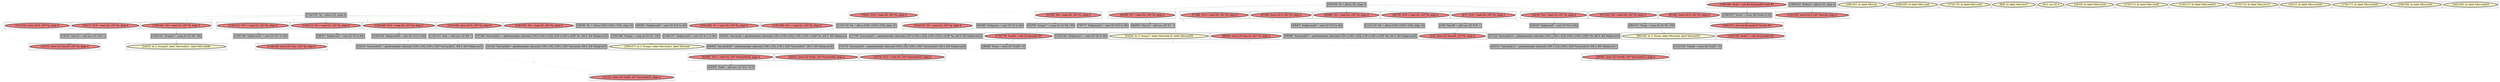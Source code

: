 
digraph G {



node448->node449 [style=dotted,color=forestgreen,label="T",fontcolor=forestgreen ]
node443->node463 [style=dotted,color=forestgreen,label="T",fontcolor=forestgreen ]
node440->node442 [style=dotted,color=forestgreen,label="T",fontcolor=forestgreen ]
node461->node468 [style=dotted,color=forestgreen,label="T",fontcolor=forestgreen ]
node413->node401 [style=dotted,color=forestgreen,label="T",fontcolor=forestgreen ]
node456->node459 [style=dotted,color=forestgreen,label="T",fontcolor=forestgreen ]
node411->node438 [style=dotted,color=forestgreen,label="T",fontcolor=forestgreen ]
node452->node451 [style=dotted,color=forestgreen,label="T",fontcolor=forestgreen ]
node381->node430 [style=dotted,color=forestgreen,label="T",fontcolor=forestgreen ]
node428->node413 [style=dotted,color=forestgreen,label="T",fontcolor=forestgreen ]
node408->node464 [style=dotted,color=forestgreen,label="T",fontcolor=forestgreen ]
node386->node385 [style=dotted,color=forestgreen,label="T",fontcolor=forestgreen ]
node412->node446 [style=dotted,color=forestgreen,label="T",fontcolor=forestgreen ]
node428->node390 [style=dotted,color=forestgreen,label="T",fontcolor=forestgreen ]
node425->node420 [style=dotted,color=forestgreen,label="T",fontcolor=forestgreen ]
node457->node410 [style=dotted,color=forestgreen,label="T",fontcolor=forestgreen ]
node463->node462 [style=dotted,color=forestgreen,label="T",fontcolor=forestgreen ]
node449->node464 [style=dotted,color=forestgreen,label="T",fontcolor=forestgreen ]
node412->node440 [style=dotted,color=forestgreen,label="T",fontcolor=forestgreen ]
node392->node407 [style=dotted,color=forestgreen,label="T",fontcolor=forestgreen ]
node391->node467 [style=dotted,color=forestgreen,label="T",fontcolor=forestgreen ]
node395->node393 [style=dotted,color=forestgreen,label="T",fontcolor=forestgreen ]
node412->node435 [style=dotted,color=forestgreen,label="T",fontcolor=forestgreen ]
node407->node457 [style=dotted,color=forestgreen,label="T",fontcolor=forestgreen ]
node430->node380 [style=dotted,color=forestgreen,label="T",fontcolor=forestgreen ]
node412->node448 [style=dotted,color=forestgreen,label="T",fontcolor=forestgreen ]
node412->node380 [style=dotted,color=forestgreen,label="T",fontcolor=forestgreen ]
node428->node409 [style=dotted,color=forestgreen,label="T",fontcolor=forestgreen ]
node420->node427 [style=dotted,color=forestgreen,label="T",fontcolor=forestgreen ]
node396->node469 [style=dotted,color=forestgreen,label="T",fontcolor=forestgreen ]
node412->node394 [style=dotted,color=forestgreen,label="T",fontcolor=forestgreen ]
node401->node461 [style=dotted,color=forestgreen,label="T",fontcolor=forestgreen ]
node406->node453 [style=dotted,color=forestgreen,label="T",fontcolor=forestgreen ]
node388->node432 [style=dotted,color=forestgreen,label="T",fontcolor=forestgreen ]
node451->node432 [style=dotted,color=forestgreen,label="T",fontcolor=forestgreen ]
node428->node398 [style=dotted,color=forestgreen,label="T",fontcolor=forestgreen ]
node428->node404 [style=dotted,color=forestgreen,label="T",fontcolor=forestgreen ]
node467->node424 [style=dotted,color=forestgreen,label="T",fontcolor=forestgreen ]
node397->node403 [style=dotted,color=forestgreen,label="T",fontcolor=forestgreen ]
node454->node416 [style=dotted,color=forestgreen,label="T",fontcolor=forestgreen ]
node412->node456 [style=dotted,color=forestgreen,label="T",fontcolor=forestgreen ]
node428->node434 [style=dotted,color=forestgreen,label="T",fontcolor=forestgreen ]
node412->node450 [style=dotted,color=forestgreen,label="T",fontcolor=forestgreen ]
node412->node381 [style=dotted,color=forestgreen,label="T",fontcolor=forestgreen ]
node453->node452 [style=dotted,color=forestgreen,label="T",fontcolor=forestgreen ]
node468->node451 [style=dotted,color=forestgreen,label="T",fontcolor=forestgreen ]
node428->node386 [style=dotted,color=forestgreen,label="T",fontcolor=forestgreen ]
node439->node389 [style=dotted,color=forestgreen,label="T",fontcolor=forestgreen ]
node412->node445 [style=dotted,color=forestgreen,label="T",fontcolor=forestgreen ]
node409->node439 [style=dotted,color=forestgreen,label="T",fontcolor=forestgreen ]
node428->node431 [style=dotted,color=forestgreen,label="T",fontcolor=forestgreen ]
node438->node410 [style=dotted,color=forestgreen,label="T",fontcolor=forestgreen ]
node465->node467 [style=dotted,color=forestgreen,label="T",fontcolor=forestgreen ]
node441->node465 [style=dotted,color=forestgreen,label="T",fontcolor=forestgreen ]
node437->node423 [style=dotted,color=forestgreen,label="T",fontcolor=forestgreen ]
node403->node424 [style=dotted,color=forestgreen,label="T",fontcolor=forestgreen ]
node385->node384 [style=dotted,color=forestgreen,label="T",fontcolor=forestgreen ]
node428->node397 [style=dotted,color=forestgreen,label="T",fontcolor=forestgreen ]
node442->node394 [style=dotted,color=forestgreen,label="T",fontcolor=forestgreen ]
node428->node454 [style=dotted,color=forestgreen,label="T",fontcolor=forestgreen ]
node428->node421 [style=dotted,color=forestgreen,label="T",fontcolor=forestgreen ]
node466->node453 [style=dotted,color=forestgreen,label="T",fontcolor=forestgreen ]
node390->node419 [style=dotted,color=forestgreen,label="T",fontcolor=forestgreen ]
node464->node388 [style=dotted,color=forestgreen,label="T",fontcolor=forestgreen ]
node419->node457 [style=dotted,color=forestgreen,label="T",fontcolor=forestgreen ]
node391->node460 [style=dotted,color=forestgreen,label="T",fontcolor=forestgreen ]
node460->node461 [style=dotted,color=forestgreen,label="T",fontcolor=forestgreen ]
node447->node407 [style=dotted,color=forestgreen,label="T",fontcolor=forestgreen ]
node431->node444 [style=dotted,color=forestgreen,label="T",fontcolor=forestgreen ]
node392->node466 [style=dotted,color=forestgreen,label="T",fontcolor=forestgreen ]
node393->node388 [style=dotted,color=forestgreen,label="T",fontcolor=forestgreen ]
node444->node433 [style=dotted,color=forestgreen,label="T",fontcolor=forestgreen ]
node412->node402 [style=dotted,color=forestgreen,label="T",fontcolor=forestgreen ]
node459->node460 [style=dotted,color=forestgreen,label="T",fontcolor=forestgreen ]
node434->node406 [style=dotted,color=forestgreen,label="T",fontcolor=forestgreen ]
node435->node437 [style=dotted,color=forestgreen,label="T",fontcolor=forestgreen ]
node445->node447 [style=dotted,color=forestgreen,label="T",fontcolor=forestgreen ]
node416->node398 [style=dotted,color=forestgreen,label="T",fontcolor=forestgreen ]
node429->node396 [style=dotted,color=forestgreen,label="T",fontcolor=forestgreen ]
node450->node400 [style=dotted,color=forestgreen,label="T",fontcolor=forestgreen ]
node412->node443 [style=dotted,color=forestgreen,label="T",fontcolor=forestgreen ]
node428->node395 [style=dotted,color=forestgreen,label="T",fontcolor=forestgreen ]
node422->node399 [style=dotted,color=forestgreen,label="T",fontcolor=forestgreen ]
node400->node466 [style=dotted,color=forestgreen,label="T",fontcolor=forestgreen ]
node428->node384 [style=dotted,color=forestgreen,label="T",fontcolor=forestgreen ]
node412->node441 [style=dotted,color=forestgreen,label="T",fontcolor=forestgreen ]
node424->node469 [style=dotted,color=forestgreen,label="T",fontcolor=forestgreen ]


subgraph cluster90 {


node469 [penwidth=3.0,fontsize=20,fillcolor=lightcoral,label="[29/30]  store i32 %rem8, i32* %arrayidx12, align 4",shape=ellipse,style=filled ]



}

subgraph cluster89 {


node468 [penwidth=3.0,fontsize=20,fillcolor=lightcoral,label="[61/64]  %15 = load i32, i32* %arrayidx29, align 4",shape=ellipse,style=filled ]



}

subgraph cluster88 {


node467 [penwidth=3.0,fontsize=20,fillcolor=grey,label="[27/32]  %arrayidx10 = getelementptr inbounds [100 x [100 x i32]], [100 x [100 x i32]]* %b, i64 0, i64 %idxprom9",shape=rectangle,style=filled ]



}

subgraph cluster87 {


node466 [penwidth=3.0,fontsize=20,fillcolor=grey,label="[71/76]  %arrayidx23 = getelementptr inbounds [100 x [100 x i32]], [100 x [100 x i32]]* %a, i64 0, i64 %idxprom22",shape=rectangle,style=filled ]



}

subgraph cluster86 {


node465 [penwidth=3.0,fontsize=20,fillcolor=grey,label="[26/33]  %idxprom9 = sext i32 %4 to i64",shape=rectangle,style=filled ]



}

subgraph cluster85 {


node464 [penwidth=3.0,fontsize=20,fillcolor=grey,label="[37/38]  %arrayidx31 = getelementptr inbounds [100 x [100 x i32]], [100 x [100 x i32]]* %c, i64 0, i64 %idxprom30",shape=rectangle,style=filled ]



}

subgraph cluster81 {


node460 [penwidth=3.0,fontsize=20,fillcolor=grey,label="[59/66]  %arrayidx27 = getelementptr inbounds [100 x [100 x i32]], [100 x [100 x i32]]* %b, i64 0, i64 %idxprom26",shape=rectangle,style=filled ]



}

subgraph cluster80 {


node459 [penwidth=3.0,fontsize=20,fillcolor=grey,label="[58/67]  %idxprom26 = sext i32 %13 to i64",shape=rectangle,style=filled ]



}

subgraph cluster79 {


node458 [penwidth=3.0,fontsize=20,fillcolor=lemonchiffon,label="[180/181]  br label %for.inc",shape=ellipse,style=filled ]



}

subgraph cluster12 {


node391 [penwidth=3.0,fontsize=20,fillcolor=grey,label="[112/113]  %b = alloca [100 x [100 x i32]], align 16",shape=rectangle,style=filled ]



}

subgraph cluster21 {


node400 [penwidth=3.0,fontsize=20,fillcolor=grey,label="[70/77]  %idxprom22 = sext i32 %10 to i64",shape=rectangle,style=filled ]



}

subgraph cluster24 {


node403 [penwidth=3.0,fontsize=20,fillcolor=grey,label="[125/126]  %idxprom11 = sext i32 %5 to i64",shape=rectangle,style=filled ]



}

subgraph cluster26 {


node405 [penwidth=3.0,fontsize=20,fillcolor=lemonchiffon,label="[164/165]  br label %for.cond",shape=ellipse,style=filled ]



}

subgraph cluster29 {


node408 [penwidth=3.0,fontsize=20,fillcolor=grey,label="[36/39]  %c = alloca [100 x [100 x i32]], align 16",shape=rectangle,style=filled ]



}

subgraph cluster18 {


node397 [penwidth=3.0,fontsize=20,fillcolor=lightcoral,label="[124/127]  %5 = load i32, i32* %j, align 4",shape=ellipse,style=filled ]



}

subgraph cluster22 {


node401 [penwidth=3.0,fontsize=20,fillcolor=grey,label="[144/145]  %idxprom28 = sext i32 %14 to i64",shape=rectangle,style=filled ]



}

subgraph cluster78 {


node457 [penwidth=3.0,fontsize=20,fillcolor=grey,label="[41/44]  %arrayidx6 = getelementptr inbounds [100 x i32], [100 x i32]* %arrayidx, i64 0, i64 %idxprom5",shape=rectangle,style=filled ]



}

subgraph cluster34 {


node413 [penwidth=3.0,fontsize=20,fillcolor=lightcoral,label="[143/146]  %14 = load i32, i32* %j, align 4",shape=ellipse,style=filled ]



}

subgraph cluster16 {


node395 [penwidth=3.0,fontsize=20,fillcolor=lightcoral,label="[128/131]  %17 = load i32, i32* %j, align 4",shape=ellipse,style=filled ]



}

subgraph cluster62 {


node441 [penwidth=3.0,fontsize=20,fillcolor=lightcoral,label="[34/35]  %4 = load i32, i32* %i, align 4",shape=ellipse,style=filled ]



}

subgraph cluster17 {


node396 [penwidth=3.0,fontsize=20,fillcolor=grey,label="[122/123]  %rem8 = srem i32 %call7, 10",shape=rectangle,style=filled ]



}

subgraph cluster57 {


node436 [penwidth=3.0,fontsize=20,fillcolor=lemonchiffon,label="[174/175]  br label %for.cond",shape=ellipse,style=filled ]



}

subgraph cluster48 {


node427 [penwidth=3.0,fontsize=20,fillcolor=lightcoral,label="[156/157]  call void @srand(i32 %conv) #3",shape=ellipse,style=filled ]



}

subgraph cluster20 {


node399 [penwidth=3.0,fontsize=20,fillcolor=lightcoral,label="[132/133]  store i32 0, i32* %retval, align 4",shape=ellipse,style=filled ]



}

subgraph cluster3 {


node382 [penwidth=3.0,fontsize=20,fillcolor=lemonchiffon,label="[8/9]  br label %for.inc37",shape=ellipse,style=filled ]



}

subgraph cluster32 {


node411 [penwidth=3.0,fontsize=20,fillcolor=lightcoral,label="[178/179]  %call4 = call i32 @rand() #3",shape=ellipse,style=filled ]



}

subgraph cluster58 {


node437 [penwidth=3.0,fontsize=20,fillcolor=grey,label="[98/101]  %cmp = icmp slt i32 %0, 100",shape=rectangle,style=filled ]



}

subgraph cluster5 {


node384 [penwidth=3.0,fontsize=20,fillcolor=lightcoral,label="[12/13]  store i32 %inc35, i32* %j, align 4",shape=ellipse,style=filled ]



}

subgraph cluster0 {


node379 [penwidth=3.0,fontsize=20,fillcolor=lemonchiffon,label="[0/1]  ret i32 0",shape=ellipse,style=filled ]



}

subgraph cluster31 {


node410 [penwidth=3.0,fontsize=20,fillcolor=lightcoral,label="[42/43]  store i32 %rem, i32* %arrayidx6, align 4",shape=ellipse,style=filled ]



}

subgraph cluster30 {


node409 [penwidth=3.0,fontsize=20,fillcolor=lightcoral,label="[139/142]  %9 = load i32, i32* %j, align 4",shape=ellipse,style=filled ]



}

subgraph cluster6 {


node385 [penwidth=3.0,fontsize=20,fillcolor=grey,label="[14/15]  %inc35 = add nsw i32 %18, 1",shape=rectangle,style=filled ]



}

subgraph cluster44 {


node423 [penwidth=3.0,fontsize=20,fillcolor=lemonchiffon,label="[99/100]  br i1 %cmp, label %for.body, label %for.end15",shape=ellipse,style=filled ]



}

subgraph cluster27 {


node406 [penwidth=3.0,fontsize=20,fillcolor=grey,label="[136/137]  %idxprom24 = sext i32 %11 to i64",shape=rectangle,style=filled ]



}

subgraph cluster14 {


node393 [penwidth=3.0,fontsize=20,fillcolor=grey,label="[129/130]  %idxprom32 = sext i32 %17 to i64",shape=rectangle,style=filled ]



}

subgraph cluster82 {


node461 [penwidth=3.0,fontsize=20,fillcolor=grey,label="[60/65]  %arrayidx29 = getelementptr inbounds [100 x i32], [100 x i32]* %arrayidx27, i64 0, i64 %idxprom28",shape=rectangle,style=filled ]



}

subgraph cluster23 {


node402 [penwidth=3.0,fontsize=20,fillcolor=lightcoral,label="[91/92]  store i32 0, i32* %i, align 4",shape=ellipse,style=filled ]



}

subgraph cluster13 {


node392 [penwidth=3.0,fontsize=20,fillcolor=grey,label="[114/115]  %a = alloca [100 x [100 x i32]], align 16",shape=rectangle,style=filled ]



}

subgraph cluster10 {


node389 [penwidth=3.0,fontsize=20,fillcolor=lemonchiffon,label="[24/25]  br i1 %cmp20, label %for.body21, label %for.end36",shape=ellipse,style=filled ]



}

subgraph cluster83 {


node462 [penwidth=3.0,fontsize=20,fillcolor=lemonchiffon,label="[53/54]  br i1 %cmp17, label %for.body18, label %for.end39",shape=ellipse,style=filled ]



}

subgraph cluster8 {


node387 [penwidth=3.0,fontsize=20,fillcolor=lemonchiffon,label="[18/19]  br label %for.inc34",shape=ellipse,style=filled ]



}

subgraph cluster52 {


node431 [penwidth=3.0,fontsize=20,fillcolor=lightcoral,label="[104/109]  %1 = load i32, i32* %j, align 4",shape=ellipse,style=filled ]



}

subgraph cluster56 {


node435 [penwidth=3.0,fontsize=20,fillcolor=lightcoral,label="[97/102]  %0 = load i32, i32* %i, align 4",shape=ellipse,style=filled ]



}

subgraph cluster9 {


node388 [penwidth=3.0,fontsize=20,fillcolor=grey,label="[20/23]  %arrayidx33 = getelementptr inbounds [100 x i32], [100 x i32]* %arrayidx31, i64 0, i64 %idxprom32",shape=rectangle,style=filled ]



}

subgraph cluster19 {


node398 [penwidth=3.0,fontsize=20,fillcolor=lightcoral,label="[119/120]  store i32 %inc, i32* %j, align 4",shape=ellipse,style=filled ]



}

subgraph cluster43 {


node422 [penwidth=3.0,fontsize=20,fillcolor=grey,label="[160/161]  %retval = alloca i32, align 4",shape=rectangle,style=filled ]



}

subgraph cluster11 {


node390 [penwidth=3.0,fontsize=20,fillcolor=lightcoral,label="[110/111]  %3 = load i32, i32* %j, align 4",shape=ellipse,style=filled ]



}

subgraph cluster42 {


node421 [penwidth=3.0,fontsize=20,fillcolor=lightcoral,label="[151/152]  store i32 0, i32* %j, align 4",shape=ellipse,style=filled ]



}

subgraph cluster2 {


node381 [penwidth=3.0,fontsize=20,fillcolor=lightcoral,label="[4/7]  %19 = load i32, i32* %i, align 4",shape=ellipse,style=filled ]



}

subgraph cluster54 {


node433 [penwidth=3.0,fontsize=20,fillcolor=lemonchiffon,label="[106/107]  br i1 %cmp2, label %for.body3, label %for.end",shape=ellipse,style=filled ]



}

subgraph cluster35 {


node414 [penwidth=3.0,fontsize=20,fillcolor=lemonchiffon,label="[170/171]  br label %for.cond1",shape=ellipse,style=filled ]



}

subgraph cluster40 {


node419 [penwidth=3.0,fontsize=20,fillcolor=grey,label="[46/47]  %idxprom5 = sext i32 %3 to i64",shape=rectangle,style=filled ]



}

subgraph cluster15 {


node394 [penwidth=3.0,fontsize=20,fillcolor=lightcoral,label="[89/90]  store i32 %inc14, i32* %i, align 4",shape=ellipse,style=filled ]



}

subgraph cluster59 {


node438 [penwidth=3.0,fontsize=20,fillcolor=grey,label="[48/49]  %rem = srem i32 %call4, 10",shape=rectangle,style=filled ]



}

subgraph cluster73 {


node452 [penwidth=3.0,fontsize=20,fillcolor=lightcoral,label="[73/74]  %12 = load i32, i32* %arrayidx25, align 4",shape=ellipse,style=filled ]



}

subgraph cluster46 {


node425 [penwidth=3.0,fontsize=20,fillcolor=lightcoral,label="[168/169]  %call = call i64 @time(i64* null) #3",shape=ellipse,style=filled ]



}

subgraph cluster84 {


node463 [penwidth=3.0,fontsize=20,fillcolor=grey,label="[52/55]  %cmp17 = icmp slt i32 %8, 100",shape=rectangle,style=filled ]



}

subgraph cluster38 {


node417 [penwidth=3.0,fontsize=20,fillcolor=lemonchiffon,label="[116/117]  br label %for.cond16",shape=ellipse,style=filled ]



}

subgraph cluster37 {


node416 [penwidth=3.0,fontsize=20,fillcolor=grey,label="[118/121]  %inc = add nsw i32 %6, 1",shape=rectangle,style=filled ]



}

subgraph cluster39 {


node418 [penwidth=3.0,fontsize=20,fillcolor=lemonchiffon,label="[172/173]  br label %for.inc13",shape=ellipse,style=filled ]



}

subgraph cluster41 {


node420 [penwidth=3.0,fontsize=20,fillcolor=grey,label="[166/167]  %conv = trunc i64 %call to i32",shape=rectangle,style=filled ]



}

subgraph cluster4 {


node383 [penwidth=3.0,fontsize=20,fillcolor=lemonchiffon,label="[10/11]  br label %for.cond19",shape=ellipse,style=filled ]



}

subgraph cluster36 {


node415 [penwidth=3.0,fontsize=20,fillcolor=lemonchiffon,label="[176/177]  br label %for.cond16",shape=ellipse,style=filled ]



}

subgraph cluster45 {


node424 [penwidth=3.0,fontsize=20,fillcolor=grey,label="[28/31]  %arrayidx12 = getelementptr inbounds [100 x i32], [100 x i32]* %arrayidx10, i64 0, i64 %idxprom11",shape=rectangle,style=filled ]



}

subgraph cluster49 {


node428 [penwidth=3.0,fontsize=20,fillcolor=grey,label="[134/153]  %j = alloca i32, align 4",shape=rectangle,style=filled ]



}

subgraph cluster7 {


node386 [penwidth=3.0,fontsize=20,fillcolor=lightcoral,label="[16/17]  %18 = load i32, i32* %j, align 4",shape=ellipse,style=filled ]



}

subgraph cluster50 {


node429 [penwidth=3.0,fontsize=20,fillcolor=lightcoral,label="[154/155]  %call7 = call i32 @rand() #3",shape=ellipse,style=filled ]



}

subgraph cluster1 {


node380 [penwidth=3.0,fontsize=20,fillcolor=lightcoral,label="[2/3]  store i32 %inc38, i32* %i, align 4",shape=ellipse,style=filled ]



}

subgraph cluster51 {


node430 [penwidth=3.0,fontsize=20,fillcolor=grey,label="[5/6]  %inc38 = add nsw i32 %19, 1",shape=rectangle,style=filled ]



}

subgraph cluster53 {


node432 [penwidth=3.0,fontsize=20,fillcolor=lightcoral,label="[21/22]  store i32 %add, i32* %arrayidx33, align 4",shape=ellipse,style=filled ]



}

subgraph cluster55 {


node434 [penwidth=3.0,fontsize=20,fillcolor=lightcoral,label="[135/138]  %11 = load i32, i32* %j, align 4",shape=ellipse,style=filled ]



}

subgraph cluster72 {


node451 [penwidth=3.0,fontsize=20,fillcolor=grey,label="[62/63]  %add = add nsw i32 %12, %15",shape=rectangle,style=filled ]



}

subgraph cluster25 {


node404 [penwidth=3.0,fontsize=20,fillcolor=lightcoral,label="[147/148]  store i32 0, i32* %j, align 4",shape=ellipse,style=filled ]



}

subgraph cluster74 {


node453 [penwidth=3.0,fontsize=20,fillcolor=grey,label="[72/75]  %arrayidx25 = getelementptr inbounds [100 x i32], [100 x i32]* %arrayidx23, i64 0, i64 %idxprom24",shape=rectangle,style=filled ]



}

subgraph cluster47 {


node426 [penwidth=3.0,fontsize=20,fillcolor=lemonchiffon,label="[158/159]  br label %for.cond1",shape=ellipse,style=filled ]



}

subgraph cluster60 {


node439 [penwidth=3.0,fontsize=20,fillcolor=grey,label="[140/141]  %cmp20 = icmp slt i32 %9, 100",shape=rectangle,style=filled ]



}

subgraph cluster64 {


node443 [penwidth=3.0,fontsize=20,fillcolor=lightcoral,label="[51/56]  %8 = load i32, i32* %i, align 4",shape=ellipse,style=filled ]



}

subgraph cluster61 {


node440 [penwidth=3.0,fontsize=20,fillcolor=lightcoral,label="[93/96]  %7 = load i32, i32* %i, align 4",shape=ellipse,style=filled ]



}

subgraph cluster70 {


node449 [penwidth=3.0,fontsize=20,fillcolor=grey,label="[80/81]  %idxprom30 = sext i32 %16 to i64",shape=rectangle,style=filled ]



}

subgraph cluster63 {


node442 [penwidth=3.0,fontsize=20,fillcolor=grey,label="[94/95]  %inc14 = add nsw i32 %7, 1",shape=rectangle,style=filled ]



}

subgraph cluster65 {


node444 [penwidth=3.0,fontsize=20,fillcolor=grey,label="[105/108]  %cmp2 = icmp slt i32 %1, 100",shape=rectangle,style=filled ]



}

subgraph cluster66 {


node445 [penwidth=3.0,fontsize=20,fillcolor=lightcoral,label="[83/86]  %2 = load i32, i32* %i, align 4",shape=ellipse,style=filled ]



}

subgraph cluster28 {


node407 [penwidth=3.0,fontsize=20,fillcolor=grey,label="[40/45]  %arrayidx = getelementptr inbounds [100 x [100 x i32]], [100 x [100 x i32]]* %a, i64 0, i64 %idxprom",shape=rectangle,style=filled ]



}

subgraph cluster67 {


node446 [penwidth=3.0,fontsize=20,fillcolor=lightcoral,label="[87/88]  store i32 0, i32* %i, align 4",shape=ellipse,style=filled ]



}

subgraph cluster68 {


node447 [penwidth=3.0,fontsize=20,fillcolor=grey,label="[84/85]  %idxprom = sext i32 %2 to i64",shape=rectangle,style=filled ]



}

subgraph cluster69 {


node448 [penwidth=3.0,fontsize=20,fillcolor=lightcoral,label="[79/82]  %16 = load i32, i32* %i, align 4",shape=ellipse,style=filled ]



}

subgraph cluster33 {


node412 [penwidth=3.0,fontsize=20,fillcolor=grey,label="[50/103]  %i = alloca i32, align 4",shape=rectangle,style=filled ]



}

subgraph cluster71 {


node450 [penwidth=3.0,fontsize=20,fillcolor=lightcoral,label="[69/78]  %10 = load i32, i32* %i, align 4",shape=ellipse,style=filled ]



}

subgraph cluster75 {


node454 [penwidth=3.0,fontsize=20,fillcolor=lightcoral,label="[149/150]  %6 = load i32, i32* %j, align 4",shape=ellipse,style=filled ]



}

subgraph cluster76 {


node455 [penwidth=3.0,fontsize=20,fillcolor=lemonchiffon,label="[162/163]  br label %for.cond19",shape=ellipse,style=filled ]



}

subgraph cluster77 {


node456 [penwidth=3.0,fontsize=20,fillcolor=lightcoral,label="[57/68]  %13 = load i32, i32* %i, align 4",shape=ellipse,style=filled ]



}

}
